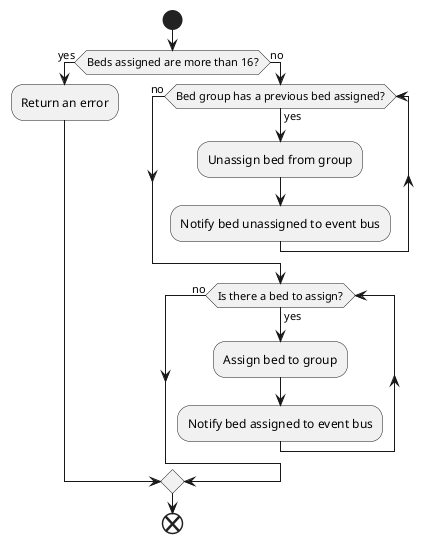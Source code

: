 @startuml Batch assing beds to groups
start
if (Beds assigned are more than 16?) is (yes) then
    :Return an error;
else (no)
    while (Bed group has a previous bed assigned?) is (yes)
        :Unassign bed from group;
        :Notify bed unassigned to event bus;
    endwhile (no)
    while (Is there a bed to assign?) is (yes)
        :Assign bed to group;
        :Notify bed assigned to event bus;
    endwhile (no)
endif
end
@enduml